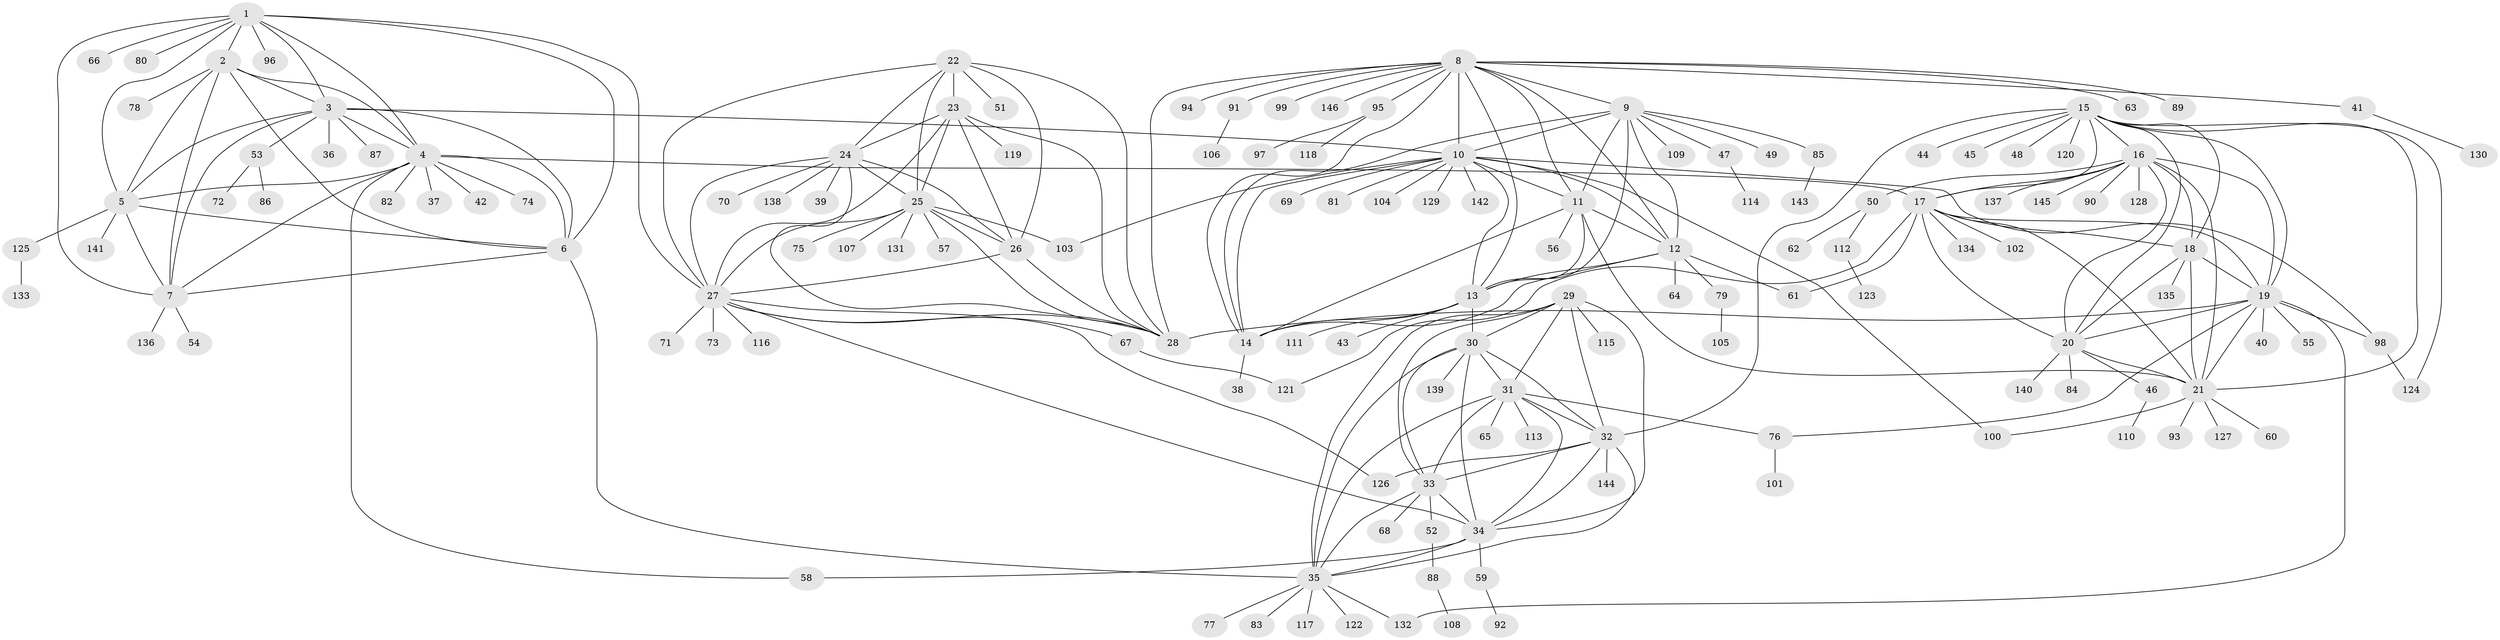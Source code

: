 // coarse degree distribution, {12: 0.0410958904109589, 4: 0.0273972602739726, 1: 0.6164383561643836, 7: 0.0136986301369863, 9: 0.0273972602739726, 2: 0.1095890410958904, 5: 0.0547945205479452, 3: 0.0410958904109589, 6: 0.0273972602739726, 13: 0.0136986301369863, 10: 0.0273972602739726}
// Generated by graph-tools (version 1.1) at 2025/37/03/04/25 23:37:42]
// undirected, 146 vertices, 236 edges
graph export_dot {
  node [color=gray90,style=filled];
  1;
  2;
  3;
  4;
  5;
  6;
  7;
  8;
  9;
  10;
  11;
  12;
  13;
  14;
  15;
  16;
  17;
  18;
  19;
  20;
  21;
  22;
  23;
  24;
  25;
  26;
  27;
  28;
  29;
  30;
  31;
  32;
  33;
  34;
  35;
  36;
  37;
  38;
  39;
  40;
  41;
  42;
  43;
  44;
  45;
  46;
  47;
  48;
  49;
  50;
  51;
  52;
  53;
  54;
  55;
  56;
  57;
  58;
  59;
  60;
  61;
  62;
  63;
  64;
  65;
  66;
  67;
  68;
  69;
  70;
  71;
  72;
  73;
  74;
  75;
  76;
  77;
  78;
  79;
  80;
  81;
  82;
  83;
  84;
  85;
  86;
  87;
  88;
  89;
  90;
  91;
  92;
  93;
  94;
  95;
  96;
  97;
  98;
  99;
  100;
  101;
  102;
  103;
  104;
  105;
  106;
  107;
  108;
  109;
  110;
  111;
  112;
  113;
  114;
  115;
  116;
  117;
  118;
  119;
  120;
  121;
  122;
  123;
  124;
  125;
  126;
  127;
  128;
  129;
  130;
  131;
  132;
  133;
  134;
  135;
  136;
  137;
  138;
  139;
  140;
  141;
  142;
  143;
  144;
  145;
  146;
  1 -- 2;
  1 -- 3;
  1 -- 4;
  1 -- 5;
  1 -- 6;
  1 -- 7;
  1 -- 27;
  1 -- 66;
  1 -- 80;
  1 -- 96;
  2 -- 3;
  2 -- 4;
  2 -- 5;
  2 -- 6;
  2 -- 7;
  2 -- 78;
  3 -- 4;
  3 -- 5;
  3 -- 6;
  3 -- 7;
  3 -- 10;
  3 -- 36;
  3 -- 53;
  3 -- 87;
  4 -- 5;
  4 -- 6;
  4 -- 7;
  4 -- 17;
  4 -- 37;
  4 -- 42;
  4 -- 58;
  4 -- 74;
  4 -- 82;
  5 -- 6;
  5 -- 7;
  5 -- 125;
  5 -- 141;
  6 -- 7;
  6 -- 35;
  7 -- 54;
  7 -- 136;
  8 -- 9;
  8 -- 10;
  8 -- 11;
  8 -- 12;
  8 -- 13;
  8 -- 14;
  8 -- 28;
  8 -- 41;
  8 -- 63;
  8 -- 89;
  8 -- 91;
  8 -- 94;
  8 -- 95;
  8 -- 99;
  8 -- 146;
  9 -- 10;
  9 -- 11;
  9 -- 12;
  9 -- 13;
  9 -- 14;
  9 -- 47;
  9 -- 49;
  9 -- 85;
  9 -- 109;
  10 -- 11;
  10 -- 12;
  10 -- 13;
  10 -- 14;
  10 -- 69;
  10 -- 81;
  10 -- 98;
  10 -- 100;
  10 -- 103;
  10 -- 104;
  10 -- 129;
  10 -- 142;
  11 -- 12;
  11 -- 13;
  11 -- 14;
  11 -- 21;
  11 -- 56;
  12 -- 13;
  12 -- 14;
  12 -- 61;
  12 -- 64;
  12 -- 79;
  13 -- 14;
  13 -- 30;
  13 -- 43;
  13 -- 111;
  14 -- 38;
  15 -- 16;
  15 -- 17;
  15 -- 18;
  15 -- 19;
  15 -- 20;
  15 -- 21;
  15 -- 32;
  15 -- 44;
  15 -- 45;
  15 -- 48;
  15 -- 120;
  15 -- 124;
  16 -- 17;
  16 -- 18;
  16 -- 19;
  16 -- 20;
  16 -- 21;
  16 -- 50;
  16 -- 90;
  16 -- 128;
  16 -- 137;
  16 -- 145;
  17 -- 18;
  17 -- 19;
  17 -- 20;
  17 -- 21;
  17 -- 61;
  17 -- 102;
  17 -- 121;
  17 -- 134;
  18 -- 19;
  18 -- 20;
  18 -- 21;
  18 -- 135;
  19 -- 20;
  19 -- 21;
  19 -- 28;
  19 -- 40;
  19 -- 55;
  19 -- 76;
  19 -- 98;
  19 -- 132;
  20 -- 21;
  20 -- 46;
  20 -- 84;
  20 -- 140;
  21 -- 60;
  21 -- 93;
  21 -- 100;
  21 -- 127;
  22 -- 23;
  22 -- 24;
  22 -- 25;
  22 -- 26;
  22 -- 27;
  22 -- 28;
  22 -- 51;
  23 -- 24;
  23 -- 25;
  23 -- 26;
  23 -- 27;
  23 -- 28;
  23 -- 119;
  24 -- 25;
  24 -- 26;
  24 -- 27;
  24 -- 28;
  24 -- 39;
  24 -- 70;
  24 -- 138;
  25 -- 26;
  25 -- 27;
  25 -- 28;
  25 -- 57;
  25 -- 75;
  25 -- 103;
  25 -- 107;
  25 -- 131;
  26 -- 27;
  26 -- 28;
  27 -- 28;
  27 -- 34;
  27 -- 67;
  27 -- 71;
  27 -- 73;
  27 -- 116;
  27 -- 126;
  29 -- 30;
  29 -- 31;
  29 -- 32;
  29 -- 33;
  29 -- 34;
  29 -- 35;
  29 -- 115;
  30 -- 31;
  30 -- 32;
  30 -- 33;
  30 -- 34;
  30 -- 35;
  30 -- 139;
  31 -- 32;
  31 -- 33;
  31 -- 34;
  31 -- 35;
  31 -- 65;
  31 -- 76;
  31 -- 113;
  32 -- 33;
  32 -- 34;
  32 -- 35;
  32 -- 126;
  32 -- 144;
  33 -- 34;
  33 -- 35;
  33 -- 52;
  33 -- 68;
  34 -- 35;
  34 -- 58;
  34 -- 59;
  35 -- 77;
  35 -- 83;
  35 -- 117;
  35 -- 122;
  35 -- 132;
  41 -- 130;
  46 -- 110;
  47 -- 114;
  50 -- 62;
  50 -- 112;
  52 -- 88;
  53 -- 72;
  53 -- 86;
  59 -- 92;
  67 -- 121;
  76 -- 101;
  79 -- 105;
  85 -- 143;
  88 -- 108;
  91 -- 106;
  95 -- 97;
  95 -- 118;
  98 -- 124;
  112 -- 123;
  125 -- 133;
}
